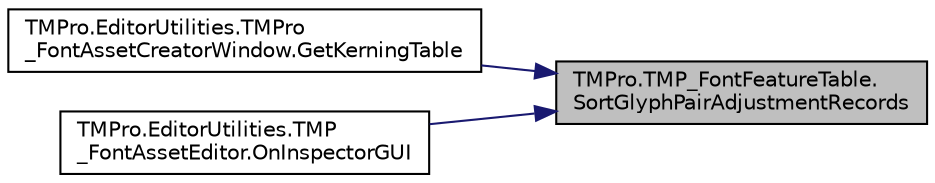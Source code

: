 digraph "TMPro.TMP_FontFeatureTable.SortGlyphPairAdjustmentRecords"
{
 // LATEX_PDF_SIZE
  edge [fontname="Helvetica",fontsize="10",labelfontname="Helvetica",labelfontsize="10"];
  node [fontname="Helvetica",fontsize="10",shape=record];
  rankdir="RL";
  Node1 [label="TMPro.TMP_FontFeatureTable.\lSortGlyphPairAdjustmentRecords",height=0.2,width=0.4,color="black", fillcolor="grey75", style="filled", fontcolor="black",tooltip="Sort the glyph pair adjustment records by glyph index."];
  Node1 -> Node2 [dir="back",color="midnightblue",fontsize="10",style="solid",fontname="Helvetica"];
  Node2 [label="TMPro.EditorUtilities.TMPro\l_FontAssetCreatorWindow.GetKerningTable",height=0.2,width=0.4,color="black", fillcolor="white", style="filled",URL="$class_t_m_pro_1_1_editor_utilities_1_1_t_m_pro___font_asset_creator_window.html#ae3b9cc74296dd000f8e6f36ab79e0b4e",tooltip=" "];
  Node1 -> Node3 [dir="back",color="midnightblue",fontsize="10",style="solid",fontname="Helvetica"];
  Node3 [label="TMPro.EditorUtilities.TMP\l_FontAssetEditor.OnInspectorGUI",height=0.2,width=0.4,color="black", fillcolor="white", style="filled",URL="$class_t_m_pro_1_1_editor_utilities_1_1_t_m_p___font_asset_editor.html#a6252b5aae39cc04893667c96c9960881",tooltip=" "];
}
